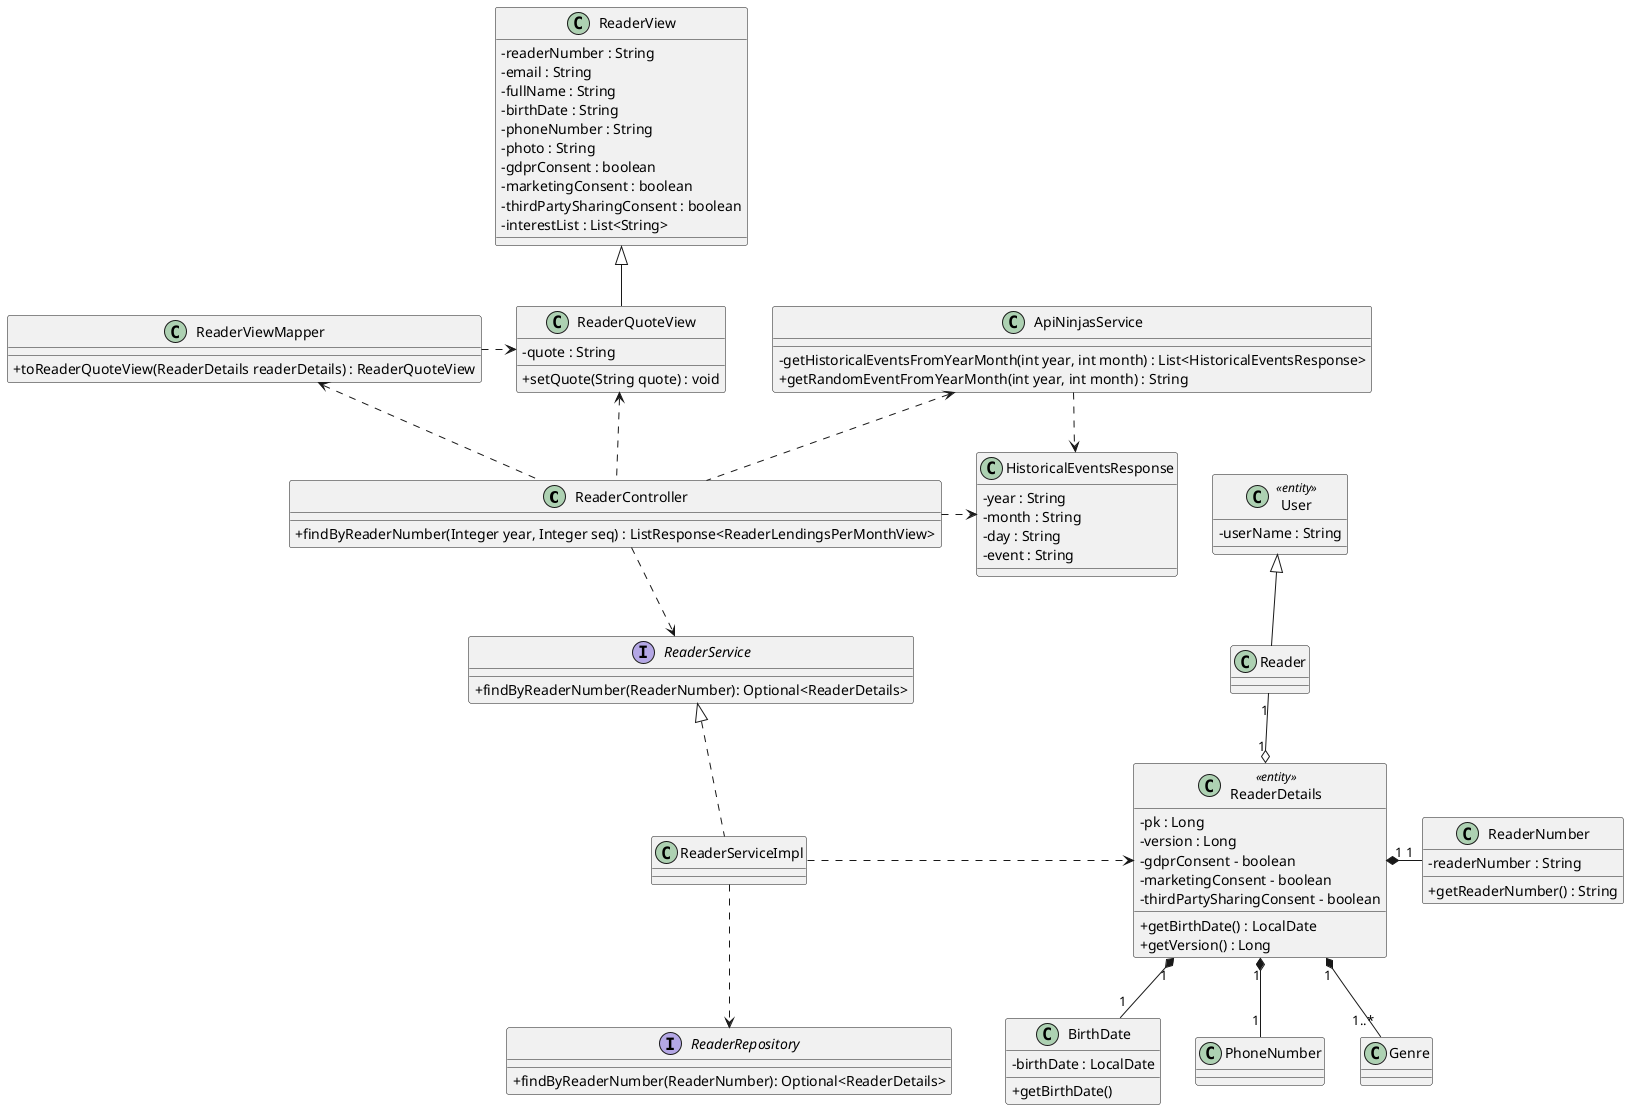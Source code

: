 @startuml

'hide circle
skinparam classAttributeIconSize 0

class ReaderController {
    + findByReaderNumber(Integer year, Integer seq) : ListResponse<ReaderLendingsPerMonthView>
}

class ApiNinjasService {
    - getHistoricalEventsFromYearMonth(int year, int month) : List<HistoricalEventsResponse>
    + getRandomEventFromYearMonth(int year, int month) : String
}

class HistoricalEventsResponse {
    - year : String
    - month : String
    - day : String
    - event : String
}

interface ReaderRepository {
    + findByReaderNumber(ReaderNumber): Optional<ReaderDetails>
}

interface ReaderService {
    + findByReaderNumber(ReaderNumber): Optional<ReaderDetails>
}

class ReaderServiceImpl implements ReaderService{

}

class ReaderDetails <<entity>>{
    - pk : Long
    - version : Long
    - gdprConsent - boolean
    - marketingConsent - boolean
    - thirdPartySharingConsent - boolean
    + getBirthDate() : LocalDate
    + getVersion() : Long
}

class User <<entity>>{
    - userName : String
}

class Reader extends User

class ReaderViewMapper{
 + toReaderQuoteView(ReaderDetails readerDetails) : ReaderQuoteView
}

class ReaderView{
    - readerNumber : String
    - email : String
    - fullName : String
    - birthDate : String
    - phoneNumber : String
    - photo : String
    - gdprConsent : boolean
    - marketingConsent : boolean
    - thirdPartySharingConsent : boolean
    - interestList : List<String>
}

class ReaderQuoteView extends ReaderView {
    - quote : String
    + setQuote(String quote) : void
}

class BirthDate {
    - birthDate : LocalDate
    + getBirthDate()
}

class ReaderNumber {
    - readerNumber : String
    + getReaderNumber() : String
}


ReaderServiceImpl .right.> ReaderDetails

ReaderController ..> ReaderService
ReaderController .up.> ReaderQuoteView
ReaderController .up.> ApiNinjasService
ApiNinjasService ..> HistoricalEventsResponse
ReaderController .> HistoricalEventsResponse

ReaderServiceImpl .down.> ReaderRepository

ReaderController .up.> ReaderViewMapper
ReaderViewMapper .right.> ReaderQuoteView

ReaderDetails "1" o-up- "1" Reader
ReaderDetails "1" *- "1" ReaderNumber
ReaderDetails "1" *-- "1" BirthDate
ReaderDetails "1" *-- "1" PhoneNumber
ReaderDetails "1" *-- "1..*" Genre


@enduml